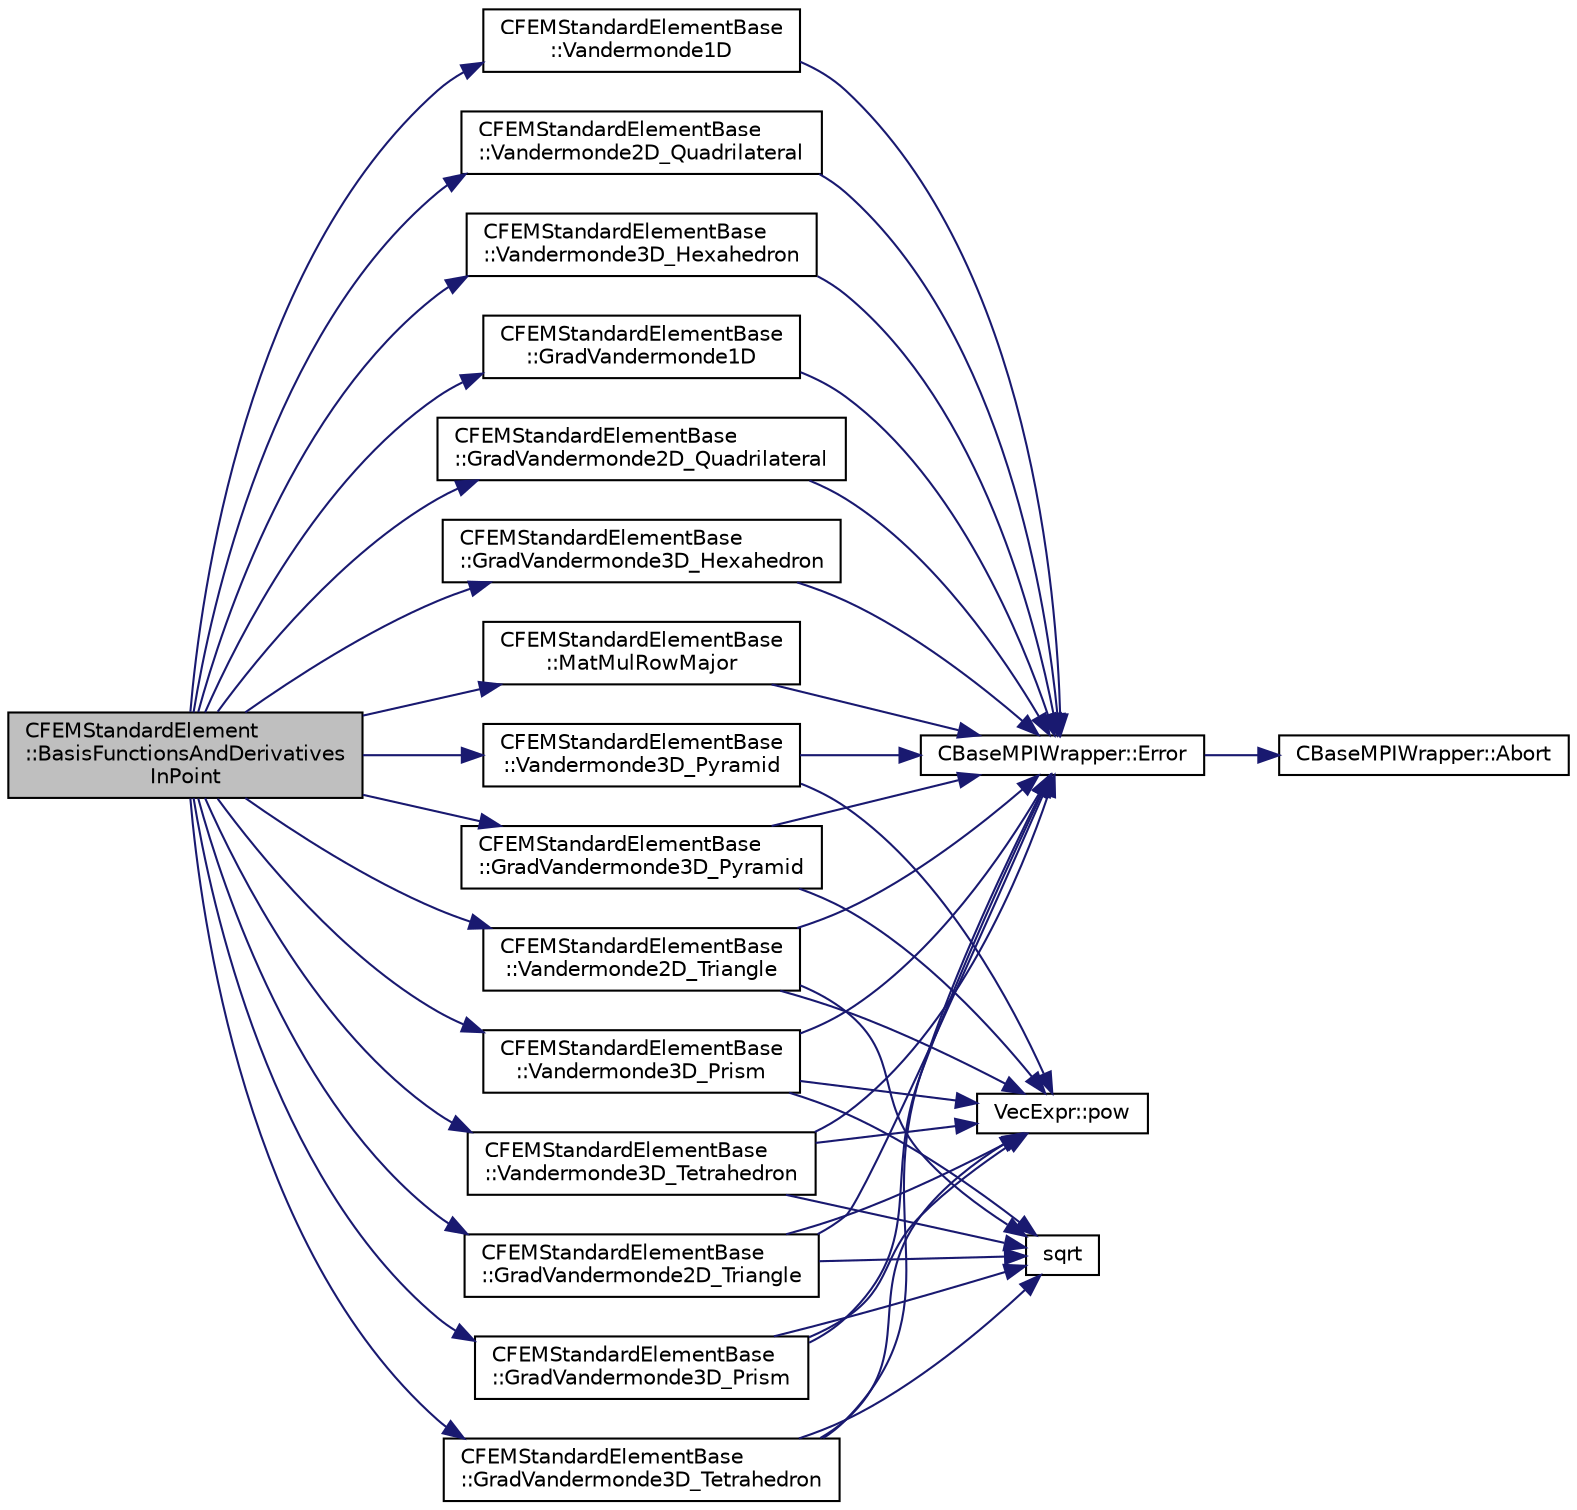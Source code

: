 digraph "CFEMStandardElement::BasisFunctionsAndDerivativesInPoint"
{
 // LATEX_PDF_SIZE
  edge [fontname="Helvetica",fontsize="10",labelfontname="Helvetica",labelfontsize="10"];
  node [fontname="Helvetica",fontsize="10",shape=record];
  rankdir="LR";
  Node1 [label="CFEMStandardElement\l::BasisFunctionsAndDerivatives\lInPoint",height=0.2,width=0.4,color="black", fillcolor="grey75", style="filled", fontcolor="black",tooltip="Function, which computes the Lagrangian basis functions and its derivatives for the given parametric ..."];
  Node1 -> Node2 [color="midnightblue",fontsize="10",style="solid",fontname="Helvetica"];
  Node2 [label="CFEMStandardElementBase\l::GradVandermonde1D",height=0.2,width=0.4,color="black", fillcolor="white", style="filled",URL="$classCFEMStandardElementBase.html#a34213421edd976bb6e16ed9e6781f06a",tooltip="Function, which computes the gradient of the Vandermonde matrix for a standard 1D edge."];
  Node2 -> Node3 [color="midnightblue",fontsize="10",style="solid",fontname="Helvetica"];
  Node3 [label="CBaseMPIWrapper::Error",height=0.2,width=0.4,color="black", fillcolor="white", style="filled",URL="$classCBaseMPIWrapper.html#a04457c47629bda56704e6a8804833eeb",tooltip=" "];
  Node3 -> Node4 [color="midnightblue",fontsize="10",style="solid",fontname="Helvetica"];
  Node4 [label="CBaseMPIWrapper::Abort",height=0.2,width=0.4,color="black", fillcolor="white", style="filled",URL="$classCBaseMPIWrapper.html#af7297d861dca86b45cf561b6ab642e8f",tooltip=" "];
  Node1 -> Node5 [color="midnightblue",fontsize="10",style="solid",fontname="Helvetica"];
  Node5 [label="CFEMStandardElementBase\l::GradVandermonde2D_Quadrilateral",height=0.2,width=0.4,color="black", fillcolor="white", style="filled",URL="$classCFEMStandardElementBase.html#a91c4b9ebff6a2d9cf70494fa23dd612f",tooltip="Function, which computes the gradients of the Vandermonde matrix for a standard quadrilateral."];
  Node5 -> Node3 [color="midnightblue",fontsize="10",style="solid",fontname="Helvetica"];
  Node1 -> Node6 [color="midnightblue",fontsize="10",style="solid",fontname="Helvetica"];
  Node6 [label="CFEMStandardElementBase\l::GradVandermonde2D_Triangle",height=0.2,width=0.4,color="black", fillcolor="white", style="filled",URL="$classCFEMStandardElementBase.html#a0729a28972f87e2bd13b63941c88a8ac",tooltip="Function, which computes the gradients of the Vandermonde matrix for a standard triangle."];
  Node6 -> Node3 [color="midnightblue",fontsize="10",style="solid",fontname="Helvetica"];
  Node6 -> Node7 [color="midnightblue",fontsize="10",style="solid",fontname="Helvetica"];
  Node7 [label="VecExpr::pow",height=0.2,width=0.4,color="black", fillcolor="white", style="filled",URL="$group__VecExpr.html#ga7fb255e1f2a1773d3cc6ff7bee1aadd2",tooltip=" "];
  Node6 -> Node8 [color="midnightblue",fontsize="10",style="solid",fontname="Helvetica"];
  Node8 [label="sqrt",height=0.2,width=0.4,color="black", fillcolor="white", style="filled",URL="$group__SIMD.html#ga54a1925ab40fb4249ea255072520de35",tooltip=" "];
  Node1 -> Node9 [color="midnightblue",fontsize="10",style="solid",fontname="Helvetica"];
  Node9 [label="CFEMStandardElementBase\l::GradVandermonde3D_Hexahedron",height=0.2,width=0.4,color="black", fillcolor="white", style="filled",URL="$classCFEMStandardElementBase.html#ae600d4b7b6bee13b862144e9234f9da0",tooltip="Function, which computes the gradients of the Vandermonde matrix for a standard hexahedron."];
  Node9 -> Node3 [color="midnightblue",fontsize="10",style="solid",fontname="Helvetica"];
  Node1 -> Node10 [color="midnightblue",fontsize="10",style="solid",fontname="Helvetica"];
  Node10 [label="CFEMStandardElementBase\l::GradVandermonde3D_Prism",height=0.2,width=0.4,color="black", fillcolor="white", style="filled",URL="$classCFEMStandardElementBase.html#abdec249af4c8db30ebc23f09b982645e",tooltip="Function, which computes the gradients of the Vandermonde matrix for a standard prism."];
  Node10 -> Node3 [color="midnightblue",fontsize="10",style="solid",fontname="Helvetica"];
  Node10 -> Node7 [color="midnightblue",fontsize="10",style="solid",fontname="Helvetica"];
  Node10 -> Node8 [color="midnightblue",fontsize="10",style="solid",fontname="Helvetica"];
  Node1 -> Node11 [color="midnightblue",fontsize="10",style="solid",fontname="Helvetica"];
  Node11 [label="CFEMStandardElementBase\l::GradVandermonde3D_Pyramid",height=0.2,width=0.4,color="black", fillcolor="white", style="filled",URL="$classCFEMStandardElementBase.html#a6c2d014d3764939eb08e2d64d57176d3",tooltip="Function, which computes the gradients of the Vandermonde matrix for a standard pyramid."];
  Node11 -> Node3 [color="midnightblue",fontsize="10",style="solid",fontname="Helvetica"];
  Node11 -> Node7 [color="midnightblue",fontsize="10",style="solid",fontname="Helvetica"];
  Node1 -> Node12 [color="midnightblue",fontsize="10",style="solid",fontname="Helvetica"];
  Node12 [label="CFEMStandardElementBase\l::GradVandermonde3D_Tetrahedron",height=0.2,width=0.4,color="black", fillcolor="white", style="filled",URL="$classCFEMStandardElementBase.html#a3e01f18b9815735900ea82f40f2c0937",tooltip="Function, which computes the gradients of the Vandermonde matrix for a standard tetrahedron."];
  Node12 -> Node3 [color="midnightblue",fontsize="10",style="solid",fontname="Helvetica"];
  Node12 -> Node7 [color="midnightblue",fontsize="10",style="solid",fontname="Helvetica"];
  Node12 -> Node8 [color="midnightblue",fontsize="10",style="solid",fontname="Helvetica"];
  Node1 -> Node13 [color="midnightblue",fontsize="10",style="solid",fontname="Helvetica"];
  Node13 [label="CFEMStandardElementBase\l::MatMulRowMajor",height=0.2,width=0.4,color="black", fillcolor="white", style="filled",URL="$classCFEMStandardElementBase.html#a7125e7dfe720d068372e54aed46612d5",tooltip="Function, which carries out a matrix matrix multiplication to obtain data in points and stores the re..."];
  Node13 -> Node3 [color="midnightblue",fontsize="10",style="solid",fontname="Helvetica"];
  Node1 -> Node14 [color="midnightblue",fontsize="10",style="solid",fontname="Helvetica"];
  Node14 [label="CFEMStandardElementBase\l::Vandermonde1D",height=0.2,width=0.4,color="black", fillcolor="white", style="filled",URL="$classCFEMStandardElementBase.html#a66717d7ff89218ed12c27e5014e3cf22",tooltip="Function, which computes the Vandermonde matrix for a standard 1D edge."];
  Node14 -> Node3 [color="midnightblue",fontsize="10",style="solid",fontname="Helvetica"];
  Node1 -> Node15 [color="midnightblue",fontsize="10",style="solid",fontname="Helvetica"];
  Node15 [label="CFEMStandardElementBase\l::Vandermonde2D_Quadrilateral",height=0.2,width=0.4,color="black", fillcolor="white", style="filled",URL="$classCFEMStandardElementBase.html#a6a417385af961d09fed22b896dc2c6ec",tooltip="Function, which computes the Vandermonde matrix for a standard quadrilateral."];
  Node15 -> Node3 [color="midnightblue",fontsize="10",style="solid",fontname="Helvetica"];
  Node1 -> Node16 [color="midnightblue",fontsize="10",style="solid",fontname="Helvetica"];
  Node16 [label="CFEMStandardElementBase\l::Vandermonde2D_Triangle",height=0.2,width=0.4,color="black", fillcolor="white", style="filled",URL="$classCFEMStandardElementBase.html#a575759433b33801396b3ed285a5c8b56",tooltip="Function, which computes the Vandermonde matrix for a standard triangle."];
  Node16 -> Node3 [color="midnightblue",fontsize="10",style="solid",fontname="Helvetica"];
  Node16 -> Node7 [color="midnightblue",fontsize="10",style="solid",fontname="Helvetica"];
  Node16 -> Node8 [color="midnightblue",fontsize="10",style="solid",fontname="Helvetica"];
  Node1 -> Node17 [color="midnightblue",fontsize="10",style="solid",fontname="Helvetica"];
  Node17 [label="CFEMStandardElementBase\l::Vandermonde3D_Hexahedron",height=0.2,width=0.4,color="black", fillcolor="white", style="filled",URL="$classCFEMStandardElementBase.html#a97b120f55d088dc2d1803b6d657db435",tooltip="Function, which computes the Vandermonde matrix for a standard hexahedron."];
  Node17 -> Node3 [color="midnightblue",fontsize="10",style="solid",fontname="Helvetica"];
  Node1 -> Node18 [color="midnightblue",fontsize="10",style="solid",fontname="Helvetica"];
  Node18 [label="CFEMStandardElementBase\l::Vandermonde3D_Prism",height=0.2,width=0.4,color="black", fillcolor="white", style="filled",URL="$classCFEMStandardElementBase.html#afae5d252262977ae1250ec8b2b257814",tooltip="Function, which computes the Vandermonde matrix for a standard prism."];
  Node18 -> Node3 [color="midnightblue",fontsize="10",style="solid",fontname="Helvetica"];
  Node18 -> Node7 [color="midnightblue",fontsize="10",style="solid",fontname="Helvetica"];
  Node18 -> Node8 [color="midnightblue",fontsize="10",style="solid",fontname="Helvetica"];
  Node1 -> Node19 [color="midnightblue",fontsize="10",style="solid",fontname="Helvetica"];
  Node19 [label="CFEMStandardElementBase\l::Vandermonde3D_Pyramid",height=0.2,width=0.4,color="black", fillcolor="white", style="filled",URL="$classCFEMStandardElementBase.html#a088945c4ebdf26df561e44e96b46a8ae",tooltip="Function, which computes the Vandermonde matrix for a standard pyramid."];
  Node19 -> Node3 [color="midnightblue",fontsize="10",style="solid",fontname="Helvetica"];
  Node19 -> Node7 [color="midnightblue",fontsize="10",style="solid",fontname="Helvetica"];
  Node1 -> Node20 [color="midnightblue",fontsize="10",style="solid",fontname="Helvetica"];
  Node20 [label="CFEMStandardElementBase\l::Vandermonde3D_Tetrahedron",height=0.2,width=0.4,color="black", fillcolor="white", style="filled",URL="$classCFEMStandardElementBase.html#ac2f155b5affdcbb9a3b6ba942743e724",tooltip="Function, which computes the Vandermonde matrix for a standard tetrahedron."];
  Node20 -> Node3 [color="midnightblue",fontsize="10",style="solid",fontname="Helvetica"];
  Node20 -> Node7 [color="midnightblue",fontsize="10",style="solid",fontname="Helvetica"];
  Node20 -> Node8 [color="midnightblue",fontsize="10",style="solid",fontname="Helvetica"];
}
